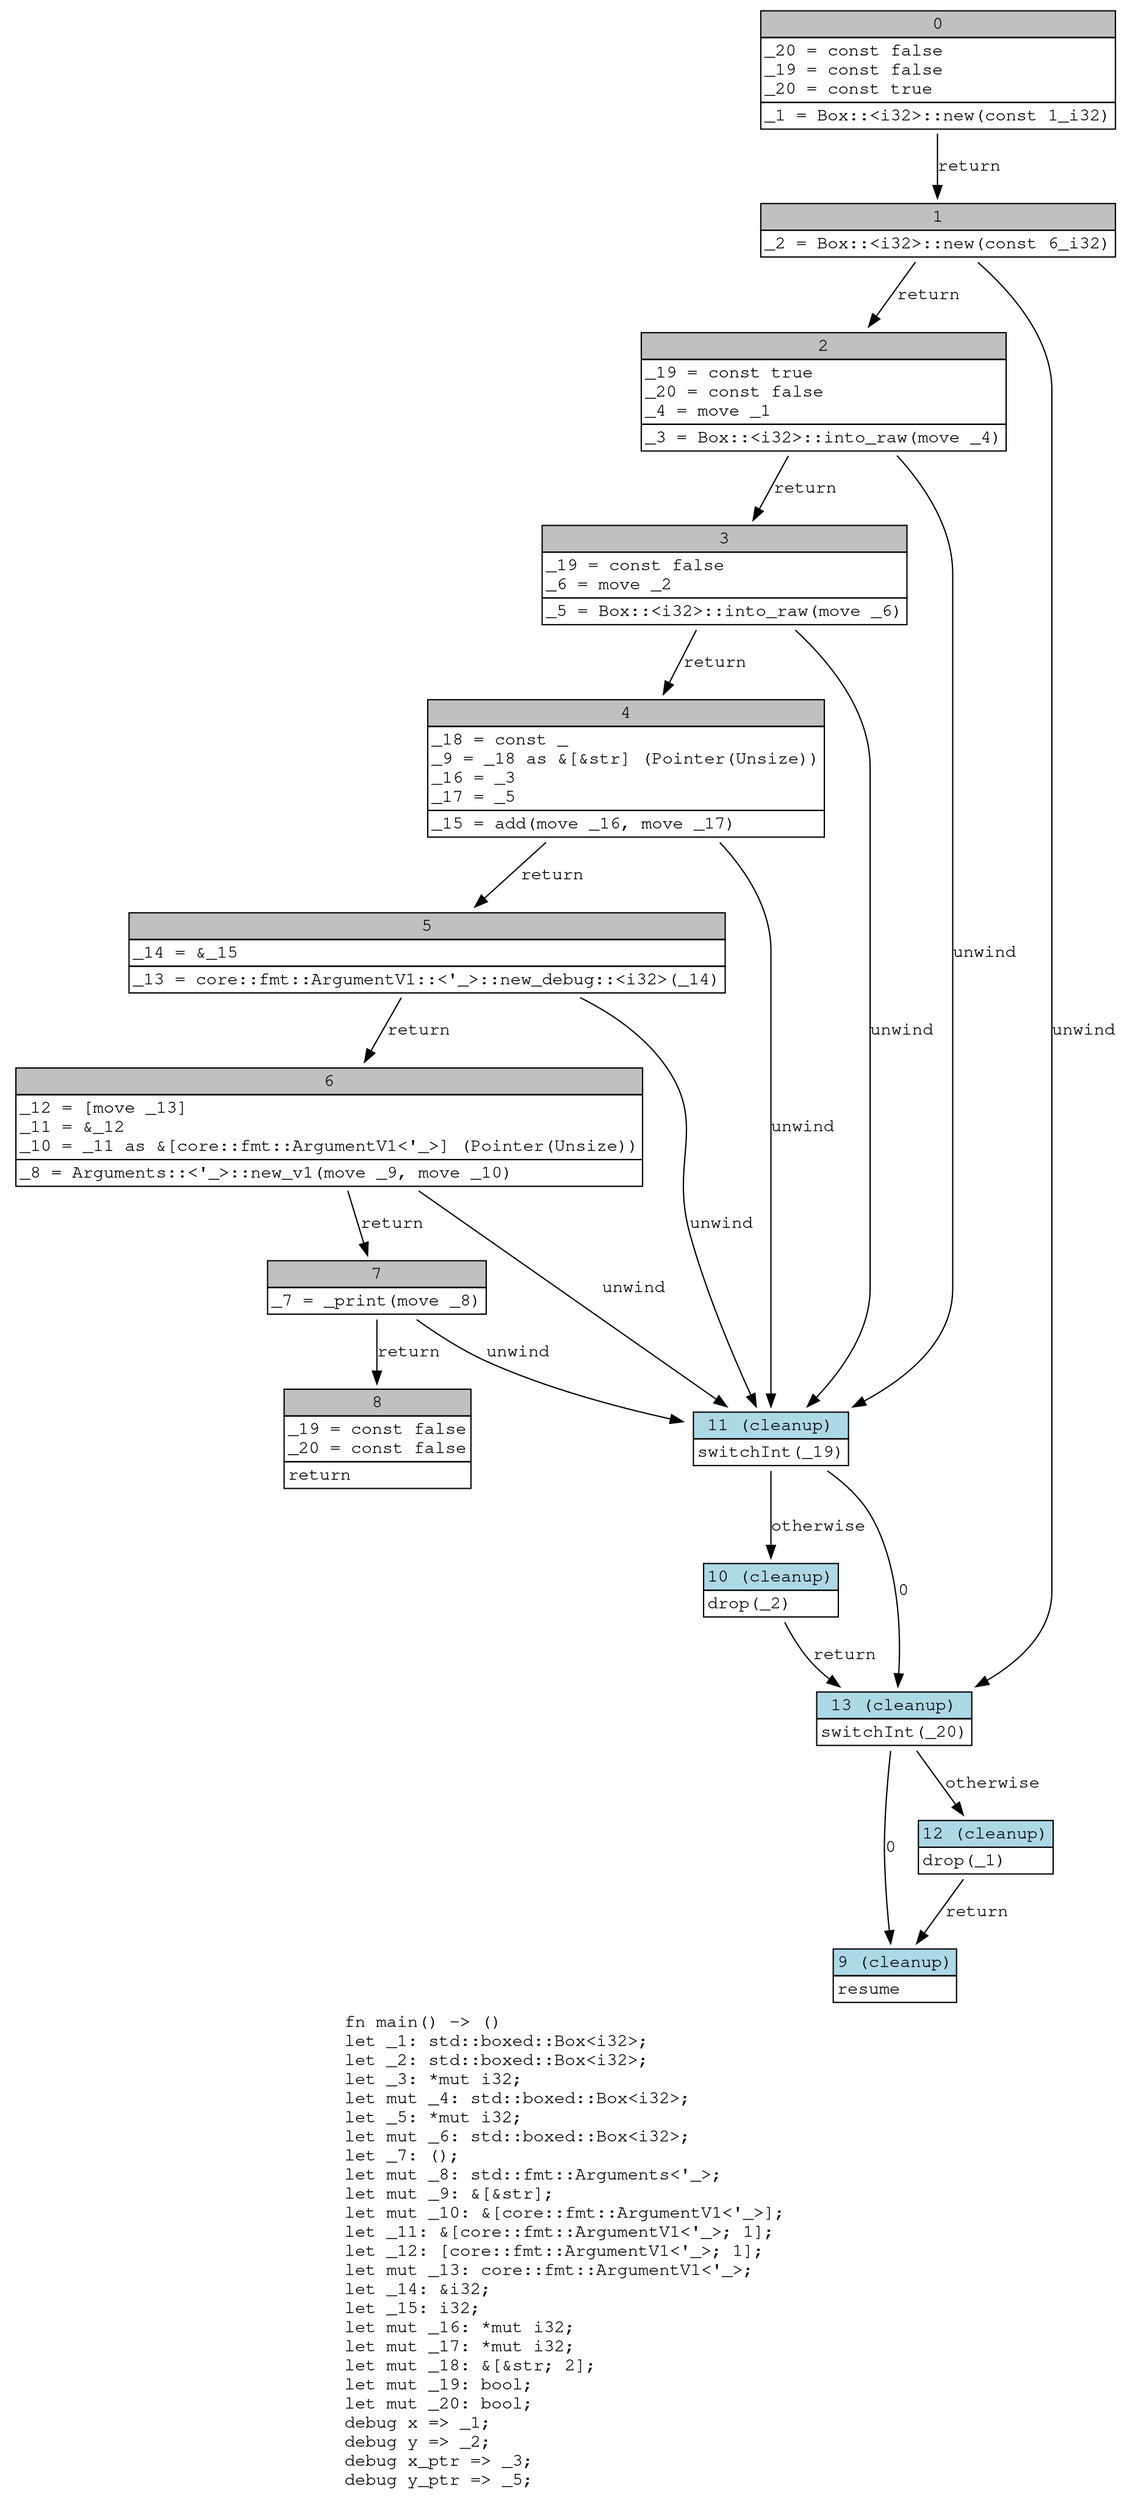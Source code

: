 digraph Mir_0_5 {
    graph [fontname="Courier, monospace"];
    node [fontname="Courier, monospace"];
    edge [fontname="Courier, monospace"];
    label=<fn main() -&gt; ()<br align="left"/>let _1: std::boxed::Box&lt;i32&gt;;<br align="left"/>let _2: std::boxed::Box&lt;i32&gt;;<br align="left"/>let _3: *mut i32;<br align="left"/>let mut _4: std::boxed::Box&lt;i32&gt;;<br align="left"/>let _5: *mut i32;<br align="left"/>let mut _6: std::boxed::Box&lt;i32&gt;;<br align="left"/>let _7: ();<br align="left"/>let mut _8: std::fmt::Arguments&lt;'_&gt;;<br align="left"/>let mut _9: &amp;[&amp;str];<br align="left"/>let mut _10: &amp;[core::fmt::ArgumentV1&lt;'_&gt;];<br align="left"/>let _11: &amp;[core::fmt::ArgumentV1&lt;'_&gt;; 1];<br align="left"/>let _12: [core::fmt::ArgumentV1&lt;'_&gt;; 1];<br align="left"/>let mut _13: core::fmt::ArgumentV1&lt;'_&gt;;<br align="left"/>let _14: &amp;i32;<br align="left"/>let _15: i32;<br align="left"/>let mut _16: *mut i32;<br align="left"/>let mut _17: *mut i32;<br align="left"/>let mut _18: &amp;[&amp;str; 2];<br align="left"/>let mut _19: bool;<br align="left"/>let mut _20: bool;<br align="left"/>debug x =&gt; _1;<br align="left"/>debug y =&gt; _2;<br align="left"/>debug x_ptr =&gt; _3;<br align="left"/>debug y_ptr =&gt; _5;<br align="left"/>>;
    bb0__0_5 [shape="none", label=<<table border="0" cellborder="1" cellspacing="0"><tr><td bgcolor="gray" align="center" colspan="1">0</td></tr><tr><td align="left" balign="left">_20 = const false<br/>_19 = const false<br/>_20 = const true<br/></td></tr><tr><td align="left">_1 = Box::&lt;i32&gt;::new(const 1_i32)</td></tr></table>>];
    bb1__0_5 [shape="none", label=<<table border="0" cellborder="1" cellspacing="0"><tr><td bgcolor="gray" align="center" colspan="1">1</td></tr><tr><td align="left">_2 = Box::&lt;i32&gt;::new(const 6_i32)</td></tr></table>>];
    bb2__0_5 [shape="none", label=<<table border="0" cellborder="1" cellspacing="0"><tr><td bgcolor="gray" align="center" colspan="1">2</td></tr><tr><td align="left" balign="left">_19 = const true<br/>_20 = const false<br/>_4 = move _1<br/></td></tr><tr><td align="left">_3 = Box::&lt;i32&gt;::into_raw(move _4)</td></tr></table>>];
    bb3__0_5 [shape="none", label=<<table border="0" cellborder="1" cellspacing="0"><tr><td bgcolor="gray" align="center" colspan="1">3</td></tr><tr><td align="left" balign="left">_19 = const false<br/>_6 = move _2<br/></td></tr><tr><td align="left">_5 = Box::&lt;i32&gt;::into_raw(move _6)</td></tr></table>>];
    bb4__0_5 [shape="none", label=<<table border="0" cellborder="1" cellspacing="0"><tr><td bgcolor="gray" align="center" colspan="1">4</td></tr><tr><td align="left" balign="left">_18 = const _<br/>_9 = _18 as &amp;[&amp;str] (Pointer(Unsize))<br/>_16 = _3<br/>_17 = _5<br/></td></tr><tr><td align="left">_15 = add(move _16, move _17)</td></tr></table>>];
    bb5__0_5 [shape="none", label=<<table border="0" cellborder="1" cellspacing="0"><tr><td bgcolor="gray" align="center" colspan="1">5</td></tr><tr><td align="left" balign="left">_14 = &amp;_15<br/></td></tr><tr><td align="left">_13 = core::fmt::ArgumentV1::&lt;'_&gt;::new_debug::&lt;i32&gt;(_14)</td></tr></table>>];
    bb6__0_5 [shape="none", label=<<table border="0" cellborder="1" cellspacing="0"><tr><td bgcolor="gray" align="center" colspan="1">6</td></tr><tr><td align="left" balign="left">_12 = [move _13]<br/>_11 = &amp;_12<br/>_10 = _11 as &amp;[core::fmt::ArgumentV1&lt;'_&gt;] (Pointer(Unsize))<br/></td></tr><tr><td align="left">_8 = Arguments::&lt;'_&gt;::new_v1(move _9, move _10)</td></tr></table>>];
    bb7__0_5 [shape="none", label=<<table border="0" cellborder="1" cellspacing="0"><tr><td bgcolor="gray" align="center" colspan="1">7</td></tr><tr><td align="left">_7 = _print(move _8)</td></tr></table>>];
    bb8__0_5 [shape="none", label=<<table border="0" cellborder="1" cellspacing="0"><tr><td bgcolor="gray" align="center" colspan="1">8</td></tr><tr><td align="left" balign="left">_19 = const false<br/>_20 = const false<br/></td></tr><tr><td align="left">return</td></tr></table>>];
    bb9__0_5 [shape="none", label=<<table border="0" cellborder="1" cellspacing="0"><tr><td bgcolor="lightblue" align="center" colspan="1">9 (cleanup)</td></tr><tr><td align="left">resume</td></tr></table>>];
    bb10__0_5 [shape="none", label=<<table border="0" cellborder="1" cellspacing="0"><tr><td bgcolor="lightblue" align="center" colspan="1">10 (cleanup)</td></tr><tr><td align="left">drop(_2)</td></tr></table>>];
    bb11__0_5 [shape="none", label=<<table border="0" cellborder="1" cellspacing="0"><tr><td bgcolor="lightblue" align="center" colspan="1">11 (cleanup)</td></tr><tr><td align="left">switchInt(_19)</td></tr></table>>];
    bb12__0_5 [shape="none", label=<<table border="0" cellborder="1" cellspacing="0"><tr><td bgcolor="lightblue" align="center" colspan="1">12 (cleanup)</td></tr><tr><td align="left">drop(_1)</td></tr></table>>];
    bb13__0_5 [shape="none", label=<<table border="0" cellborder="1" cellspacing="0"><tr><td bgcolor="lightblue" align="center" colspan="1">13 (cleanup)</td></tr><tr><td align="left">switchInt(_20)</td></tr></table>>];
    bb0__0_5 -> bb1__0_5 [label="return"];
    bb1__0_5 -> bb2__0_5 [label="return"];
    bb1__0_5 -> bb13__0_5 [label="unwind"];
    bb2__0_5 -> bb3__0_5 [label="return"];
    bb2__0_5 -> bb11__0_5 [label="unwind"];
    bb3__0_5 -> bb4__0_5 [label="return"];
    bb3__0_5 -> bb11__0_5 [label="unwind"];
    bb4__0_5 -> bb5__0_5 [label="return"];
    bb4__0_5 -> bb11__0_5 [label="unwind"];
    bb5__0_5 -> bb6__0_5 [label="return"];
    bb5__0_5 -> bb11__0_5 [label="unwind"];
    bb6__0_5 -> bb7__0_5 [label="return"];
    bb6__0_5 -> bb11__0_5 [label="unwind"];
    bb7__0_5 -> bb8__0_5 [label="return"];
    bb7__0_5 -> bb11__0_5 [label="unwind"];
    bb10__0_5 -> bb13__0_5 [label="return"];
    bb11__0_5 -> bb13__0_5 [label="0"];
    bb11__0_5 -> bb10__0_5 [label="otherwise"];
    bb12__0_5 -> bb9__0_5 [label="return"];
    bb13__0_5 -> bb9__0_5 [label="0"];
    bb13__0_5 -> bb12__0_5 [label="otherwise"];
}
